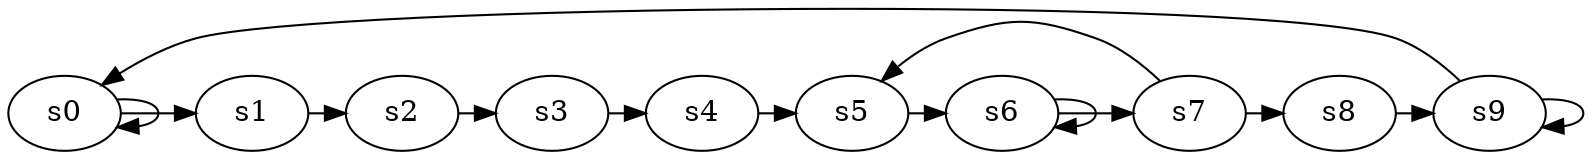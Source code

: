 digraph game_0510_cycle_10 {
    s0 [name="s0", player=0, target=1];
    s1 [name="s1", player=0];
    s2 [name="s2", player=0];
    s3 [name="s3", player=1];
    s4 [name="s4", player=1];
    s5 [name="s5", player=0];
    s6 [name="s6", player=0];
    s7 [name="s7", player=0, target=1];
    s8 [name="s8", player=0, target=1];
    s9 [name="s9", player=1];

    s0 -> s1 [constraint="time % 6 == 4"];
    s1 -> s2 [constraint="!(time % 5 == 0)"];
    s2 -> s3 [constraint="time % 3 == 1"];
    s3 -> s4 [constraint="time % 7 == 4"];
    s4 -> s5 [constraint="time % 5 == 4 || time % 5 == 0"];
    s5 -> s6 [constraint="time % 3 == 2"];
    s6 -> s7 [constraint="time % 2 == 1"];
    s7 -> s8 [constraint="time % 2 == 1"];
    s8 -> s9 [constraint="time % 6 == 4"];
    s9 -> s0 [constraint="time == 6 || time == 13 || time == 16 || time == 17 || time == 18 || time == 19"];
    s0 -> s0 [constraint="time % 4 == 0"];
    s6 -> s6 [constraint="time % 3 == 0"];
    s7 -> s5 [constraint="time == 4 || time == 6"];
    s9 -> s9 [constraint="time % 3 == 0"];
}
